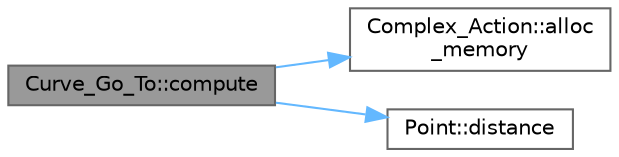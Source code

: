 digraph "Curve_Go_To::compute"
{
 // LATEX_PDF_SIZE
  bgcolor="transparent";
  edge [fontname=Helvetica,fontsize=10,labelfontname=Helvetica,labelfontsize=10];
  node [fontname=Helvetica,fontsize=10,shape=box,height=0.2,width=0.4];
  rankdir="LR";
  Node1 [id="Node000001",label="Curve_Go_To::compute",height=0.2,width=0.4,color="gray40", fillcolor="grey60", style="filled", fontcolor="black",tooltip=" "];
  Node1 -> Node2 [id="edge1_Node000001_Node000002",color="steelblue1",style="solid",tooltip=" "];
  Node2 [id="Node000002",label="Complex_Action::alloc\l_memory",height=0.2,width=0.4,color="grey40", fillcolor="white", style="filled",URL="$class_complex___action.html#a4c17ac386e958bd38dce908319439a0e",tooltip=" "];
  Node1 -> Node3 [id="edge2_Node000001_Node000003",color="steelblue1",style="solid",tooltip=" "];
  Node3 [id="Node000003",label="Point::distance",height=0.2,width=0.4,color="grey40", fillcolor="white", style="filled",URL="$class_point.html#a430bec9bc59b0a03a0dd79e231c8ddf5",tooltip=" "];
}
